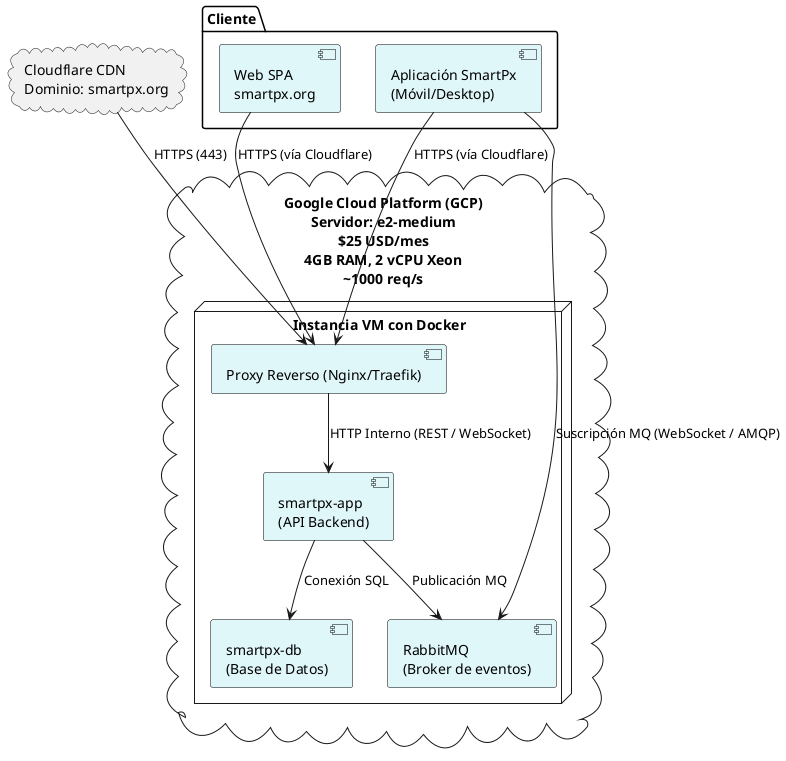 @startuml
!define RECTANGLE class
skinparam rectangle {
  BackgroundColor #F8F8F8
  BorderColor black
  FontSize 12
}
skinparam component {
  BackgroundColor #E0F7FA
  BorderColor black
}

cloud "Google Cloud Platform (GCP)\nServidor: e2-medium\n$25 USD/mes\n4GB RAM, 2 vCPU Xeon\n~1000 req/s" as gcloud {

    node "Instancia VM con Docker" as dockerHost {
        [Proxy Reverso (Nginx/Traefik)] as proxy
        [smartpx-db\n(Base de Datos)] as db
        [smartpx-app\n(API Backend)] as api
        [RabbitMQ\n(Broker de eventos)] as mq
    }
}

cloud "Cloudflare CDN\nDominio: smartpx.org" as cloudflare

package "Cliente" {
    [Web SPA\nsmartpx.org] as web
    [Aplicación SmartPx\n(Móvil/Desktop)] as mobile
}

cloudflare --> proxy : HTTPS (443)
proxy --> api : HTTP Interno (REST / WebSocket)
web --> proxy : HTTPS (vía Cloudflare)
mobile --> proxy : HTTPS (vía Cloudflare)

mobile --> mq : Suscripción MQ (WebSocket / AMQP)
api --> db : Conexión SQL
api --> mq : Publicación MQ

@enduml
